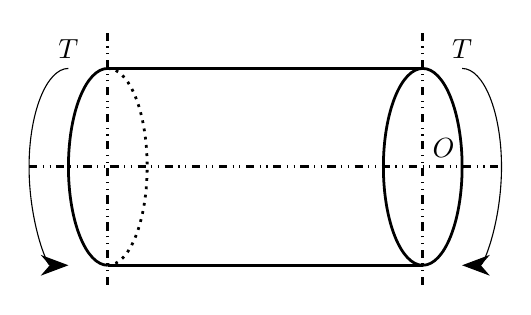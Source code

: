 \coordinate (O) at (2, 0);
\draw[dash dot dot, line width=1pt] (-2,-1.5) -- (-2,1.75);
\draw[dash dot dot, line width=1pt] (-3.0,0) -- (3.0,0);
\draw[dash dot dot, line width=1pt] (2,-1.5) -- (2,1.75);
\draw[dotted, line width=1pt] (-2,1.25) arc (90:-90:0.5 and 1.25);
\draw[line width=1pt] (-2,-1.25) -- (2,-1.25);
\draw[line width=1pt] (-2,-1.25) arc (-90:-270:0.5 and 1.25);
\draw[line width=1pt] (-2,1.25) -- (2,1.25);
\draw[line width=1pt] (2,0) ellipse (0.5 and 1.25);
\draw[{Stealth[length=10pt]}-] (-2.5,-1.25) arc (-90:-270:0.5 and 1.25);
\draw[{Stealth[length=10pt]}-] (2.5,-1.25) arc (-90:90:0.5 and 1.25);
\node at (-2.5,1.5) {$T$};
\node at (2.5,1.5) {$T$};
\node[above right] at (O) {$O$};
